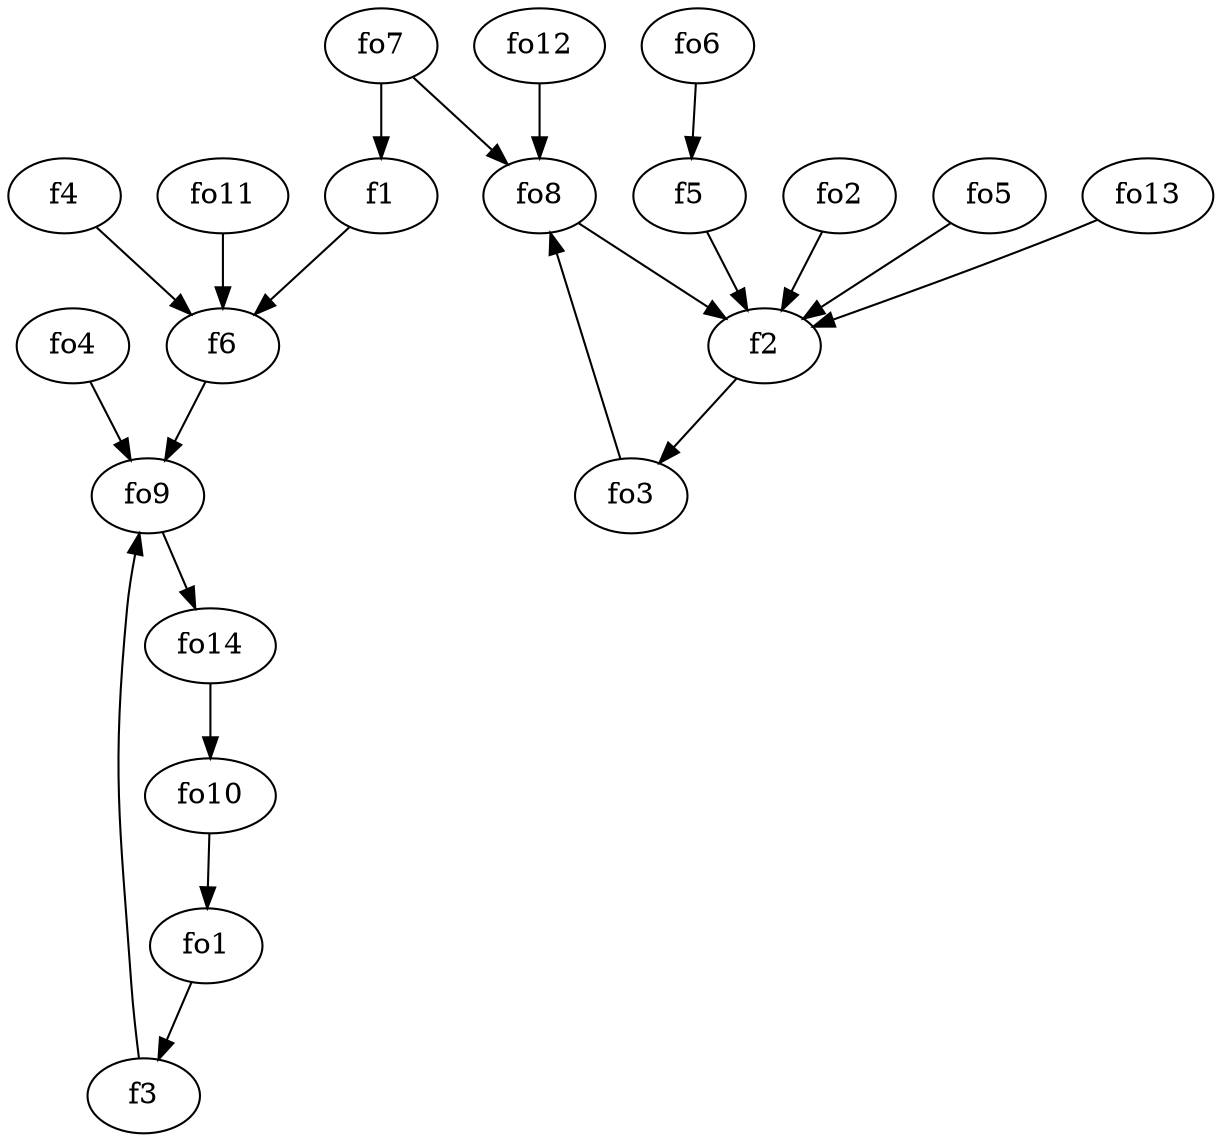 strict digraph  {
f1;
f2;
f3;
f4;
f5;
f6;
fo1;
fo2;
fo3;
fo4;
fo5;
fo6;
fo7;
fo8;
fo9;
fo10;
fo11;
fo12;
fo13;
fo14;
f1 -> f6  [weight=2];
f2 -> fo3  [weight=2];
f3 -> fo9  [weight=2];
f4 -> f6  [weight=2];
f5 -> f2  [weight=2];
f6 -> fo9  [weight=2];
fo1 -> f3  [weight=2];
fo2 -> f2  [weight=2];
fo3 -> fo8  [weight=2];
fo4 -> fo9  [weight=2];
fo5 -> f2  [weight=2];
fo6 -> f5  [weight=2];
fo7 -> f1  [weight=2];
fo7 -> fo8  [weight=2];
fo8 -> f2  [weight=2];
fo9 -> fo14  [weight=2];
fo10 -> fo1  [weight=2];
fo11 -> f6  [weight=2];
fo12 -> fo8  [weight=2];
fo13 -> f2  [weight=2];
fo14 -> fo10  [weight=2];
}
